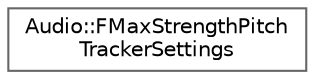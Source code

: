 digraph "Graphical Class Hierarchy"
{
 // INTERACTIVE_SVG=YES
 // LATEX_PDF_SIZE
  bgcolor="transparent";
  edge [fontname=Helvetica,fontsize=10,labelfontname=Helvetica,labelfontsize=10];
  node [fontname=Helvetica,fontsize=10,shape=box,height=0.2,width=0.4];
  rankdir="LR";
  Node0 [id="Node000000",label="Audio::FMaxStrengthPitch\lTrackerSettings",height=0.2,width=0.4,color="grey40", fillcolor="white", style="filled",URL="$df/d89/structAudio_1_1FMaxStrengthPitchTrackerSettings.html",tooltip="Settings for FMaxStrengthPitchTracker."];
}
